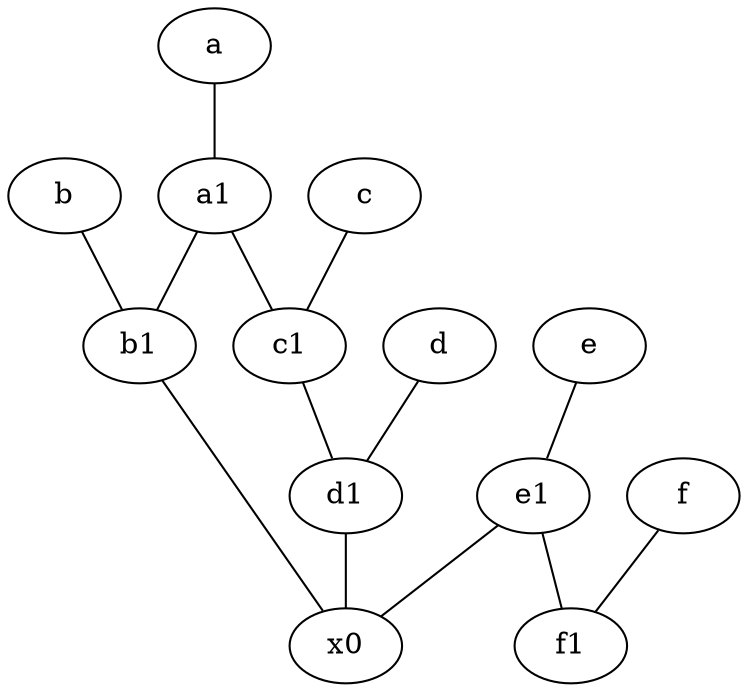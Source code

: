 graph {
	node [labelfontsize=50]
	x0 [labelfontsize=50]
	c1 [labelfontsize=50 pos="4.5,3!"]
	d1 [labelfontsize=50 pos="3,5!"]
	d [labelfontsize=50 pos="2,5!"]
	b [labelfontsize=50 pos="10,4!"]
	a [labelfontsize=50 pos="8,2!"]
	a1 [labelfontsize=50 pos="8,3!"]
	f1 [labelfontsize=50 pos="3,8!"]
	b1 [labelfontsize=50 pos="9,4!"]
	c [labelfontsize=50 pos="4.5,2!"]
	e1 [labelfontsize=50 pos="7,7!"]
	e [labelfontsize=50 pos="7,9!"]
	f [labelfontsize=50 pos="3,9!"]
	a -- a1
	b -- b1
	f -- f1
	e1 -- x0
	d1 -- x0
	c1 -- d1
	e1 -- f1
	e -- e1
	a1 -- b1
	d -- d1
	b1 -- x0
	c -- c1
	a1 -- c1
}
